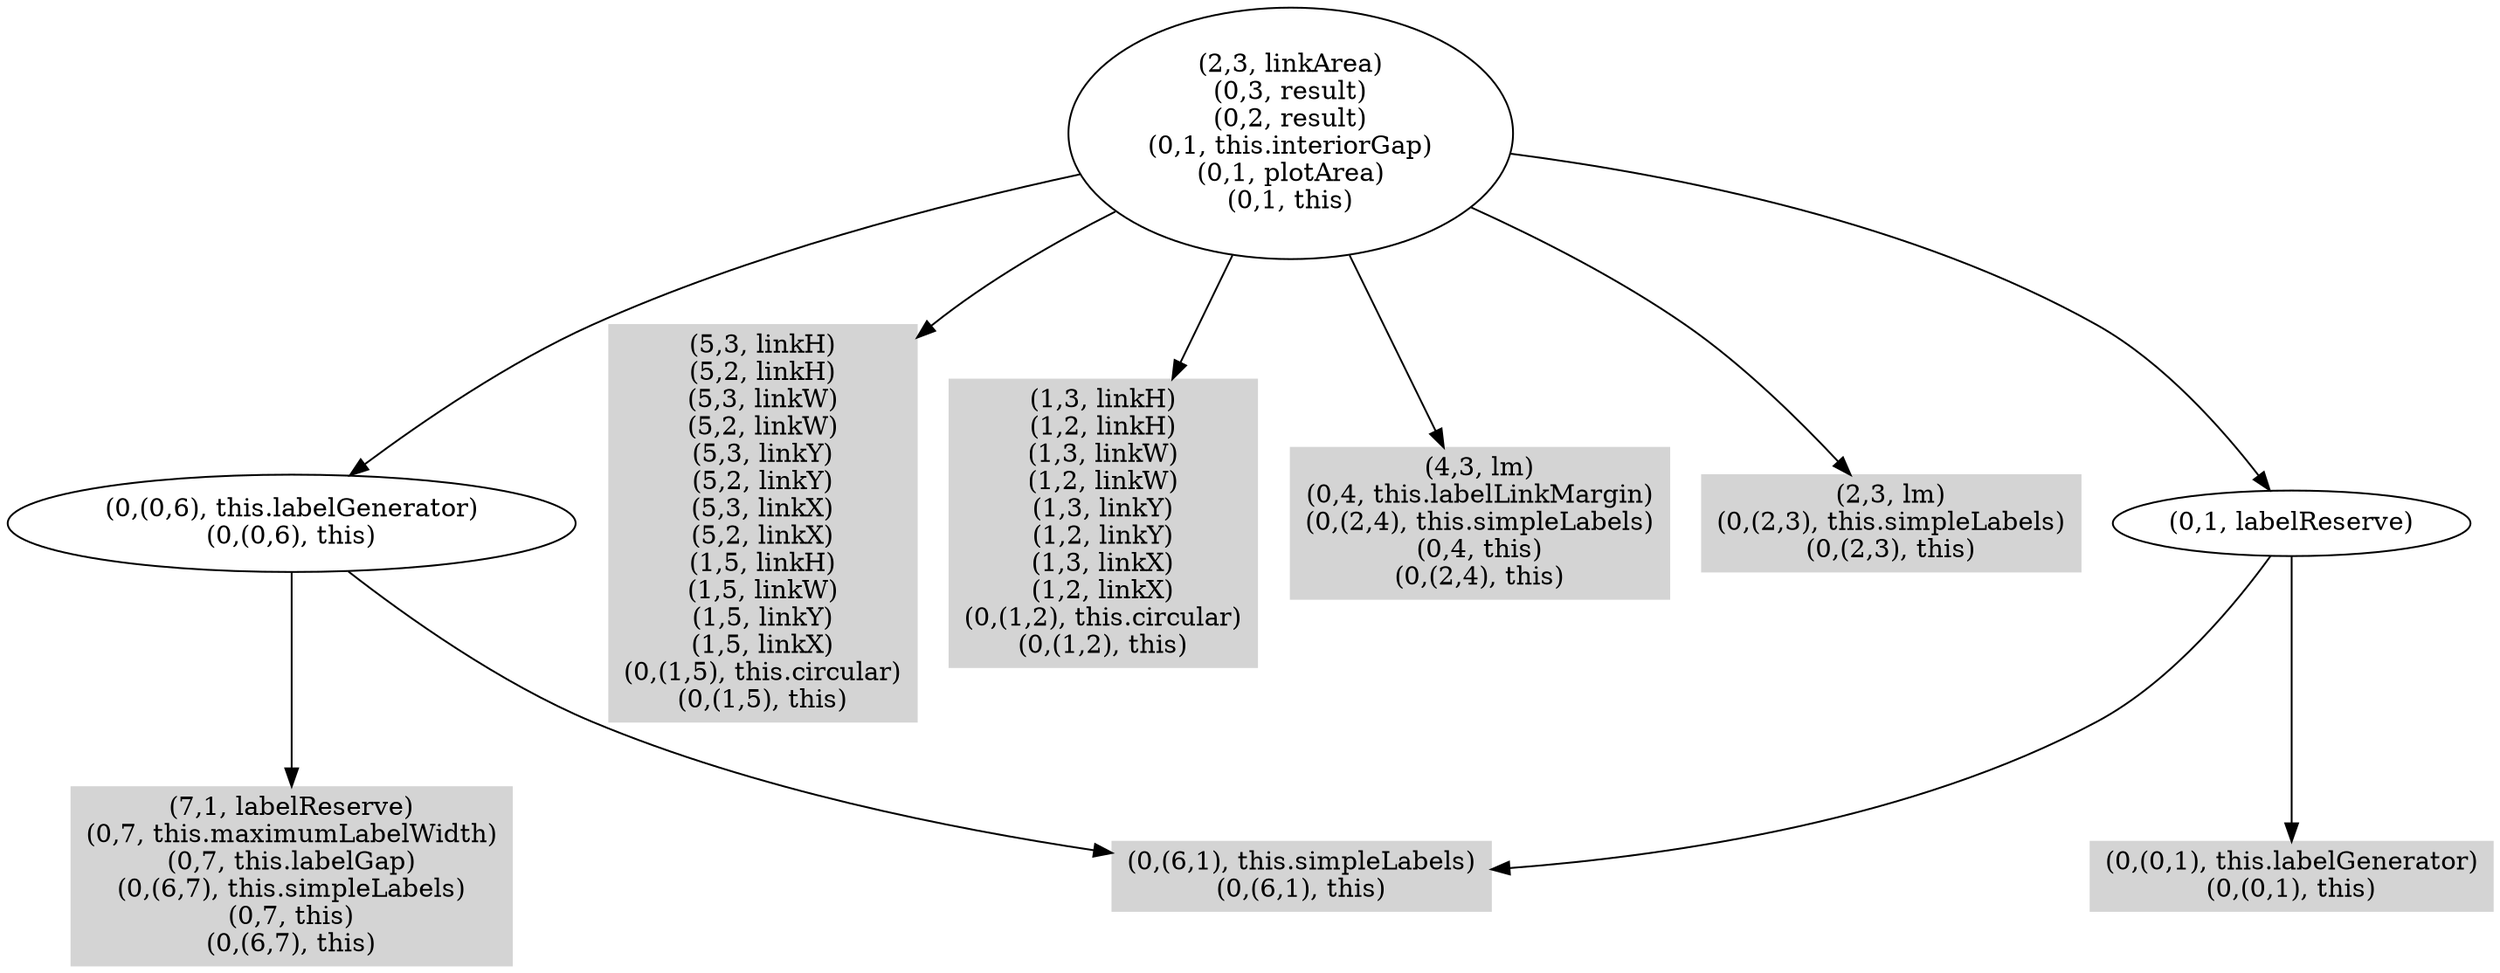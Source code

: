 digraph { 
3469 [shape=box,style=filled,color=".0 .0 .83",label="(7,1, labelReserve)\n(0,7, this.maximumLabelWidth)\n(0,7, this.labelGap)\n(0,(6,7), this.simpleLabels)\n(0,7, this)\n(0,(6,7), this)"];
3470 [shape=box,style=filled,color=".0 .0 .83",label="(0,(6,1), this.simpleLabels)\n(0,(6,1), this)"];
3471 [label="(0,(0,6), this.labelGenerator)\n(0,(0,6), this)"];
3472 [shape=box,style=filled,color=".0 .0 .83",label="(0,(0,1), this.labelGenerator)\n(0,(0,1), this)"];
3473 [shape=box,style=filled,color=".0 .0 .83",label="(5,3, linkH)\n(5,2, linkH)\n(5,3, linkW)\n(5,2, linkW)\n(5,3, linkY)\n(5,2, linkY)\n(5,3, linkX)\n(5,2, linkX)\n(1,5, linkH)\n(1,5, linkW)\n(1,5, linkY)\n(1,5, linkX)\n(0,(1,5), this.circular)\n(0,(1,5), this)"];
3474 [shape=box,style=filled,color=".0 .0 .83",label="(1,3, linkH)\n(1,2, linkH)\n(1,3, linkW)\n(1,2, linkW)\n(1,3, linkY)\n(1,2, linkY)\n(1,3, linkX)\n(1,2, linkX)\n(0,(1,2), this.circular)\n(0,(1,2), this)"];
3475 [shape=box,style=filled,color=".0 .0 .83",label="(4,3, lm)\n(0,4, this.labelLinkMargin)\n(0,(2,4), this.simpleLabels)\n(0,4, this)\n(0,(2,4), this)"];
3476 [shape=box,style=filled,color=".0 .0 .83",label="(2,3, lm)\n(0,(2,3), this.simpleLabels)\n(0,(2,3), this)"];
3477 [label="(0,1, labelReserve)"];
3478 [label="(2,3, linkArea)\n(0,3, result)\n(0,2, result)\n(0,1, this.interiorGap)\n(0,1, plotArea)\n(0,1, this)"];
3471 -> 3469;
3471 -> 3470;
3477 -> 3470;
3477 -> 3472;
3478 -> 3471;
3478 -> 3473;
3478 -> 3474;
3478 -> 3475;
3478 -> 3476;
3478 -> 3477;
}